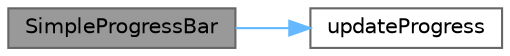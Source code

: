 digraph "SimpleProgressBar"
{
 // INTERACTIVE_SVG=YES
 // LATEX_PDF_SIZE
  bgcolor="transparent";
  edge [fontname=Helvetica,fontsize=10,labelfontname=Helvetica,labelfontsize=10];
  node [fontname=Helvetica,fontsize=10,shape=box,height=0.2,width=0.4];
  rankdir="LR";
  Node1 [label="SimpleProgressBar",height=0.2,width=0.4,color="gray40", fillcolor="grey60", style="filled", fontcolor="black",tooltip=" "];
  Node1 -> Node2 [color="steelblue1",style="solid"];
  Node2 [label="updateProgress",height=0.2,width=0.4,color="grey40", fillcolor="white", style="filled",URL="$classore_1_1data_1_1_simple_progress_bar.html#a27a4b2955b550fd418eb9c5c2cab5e0f",tooltip="ProgressIndicator interface."];
}
